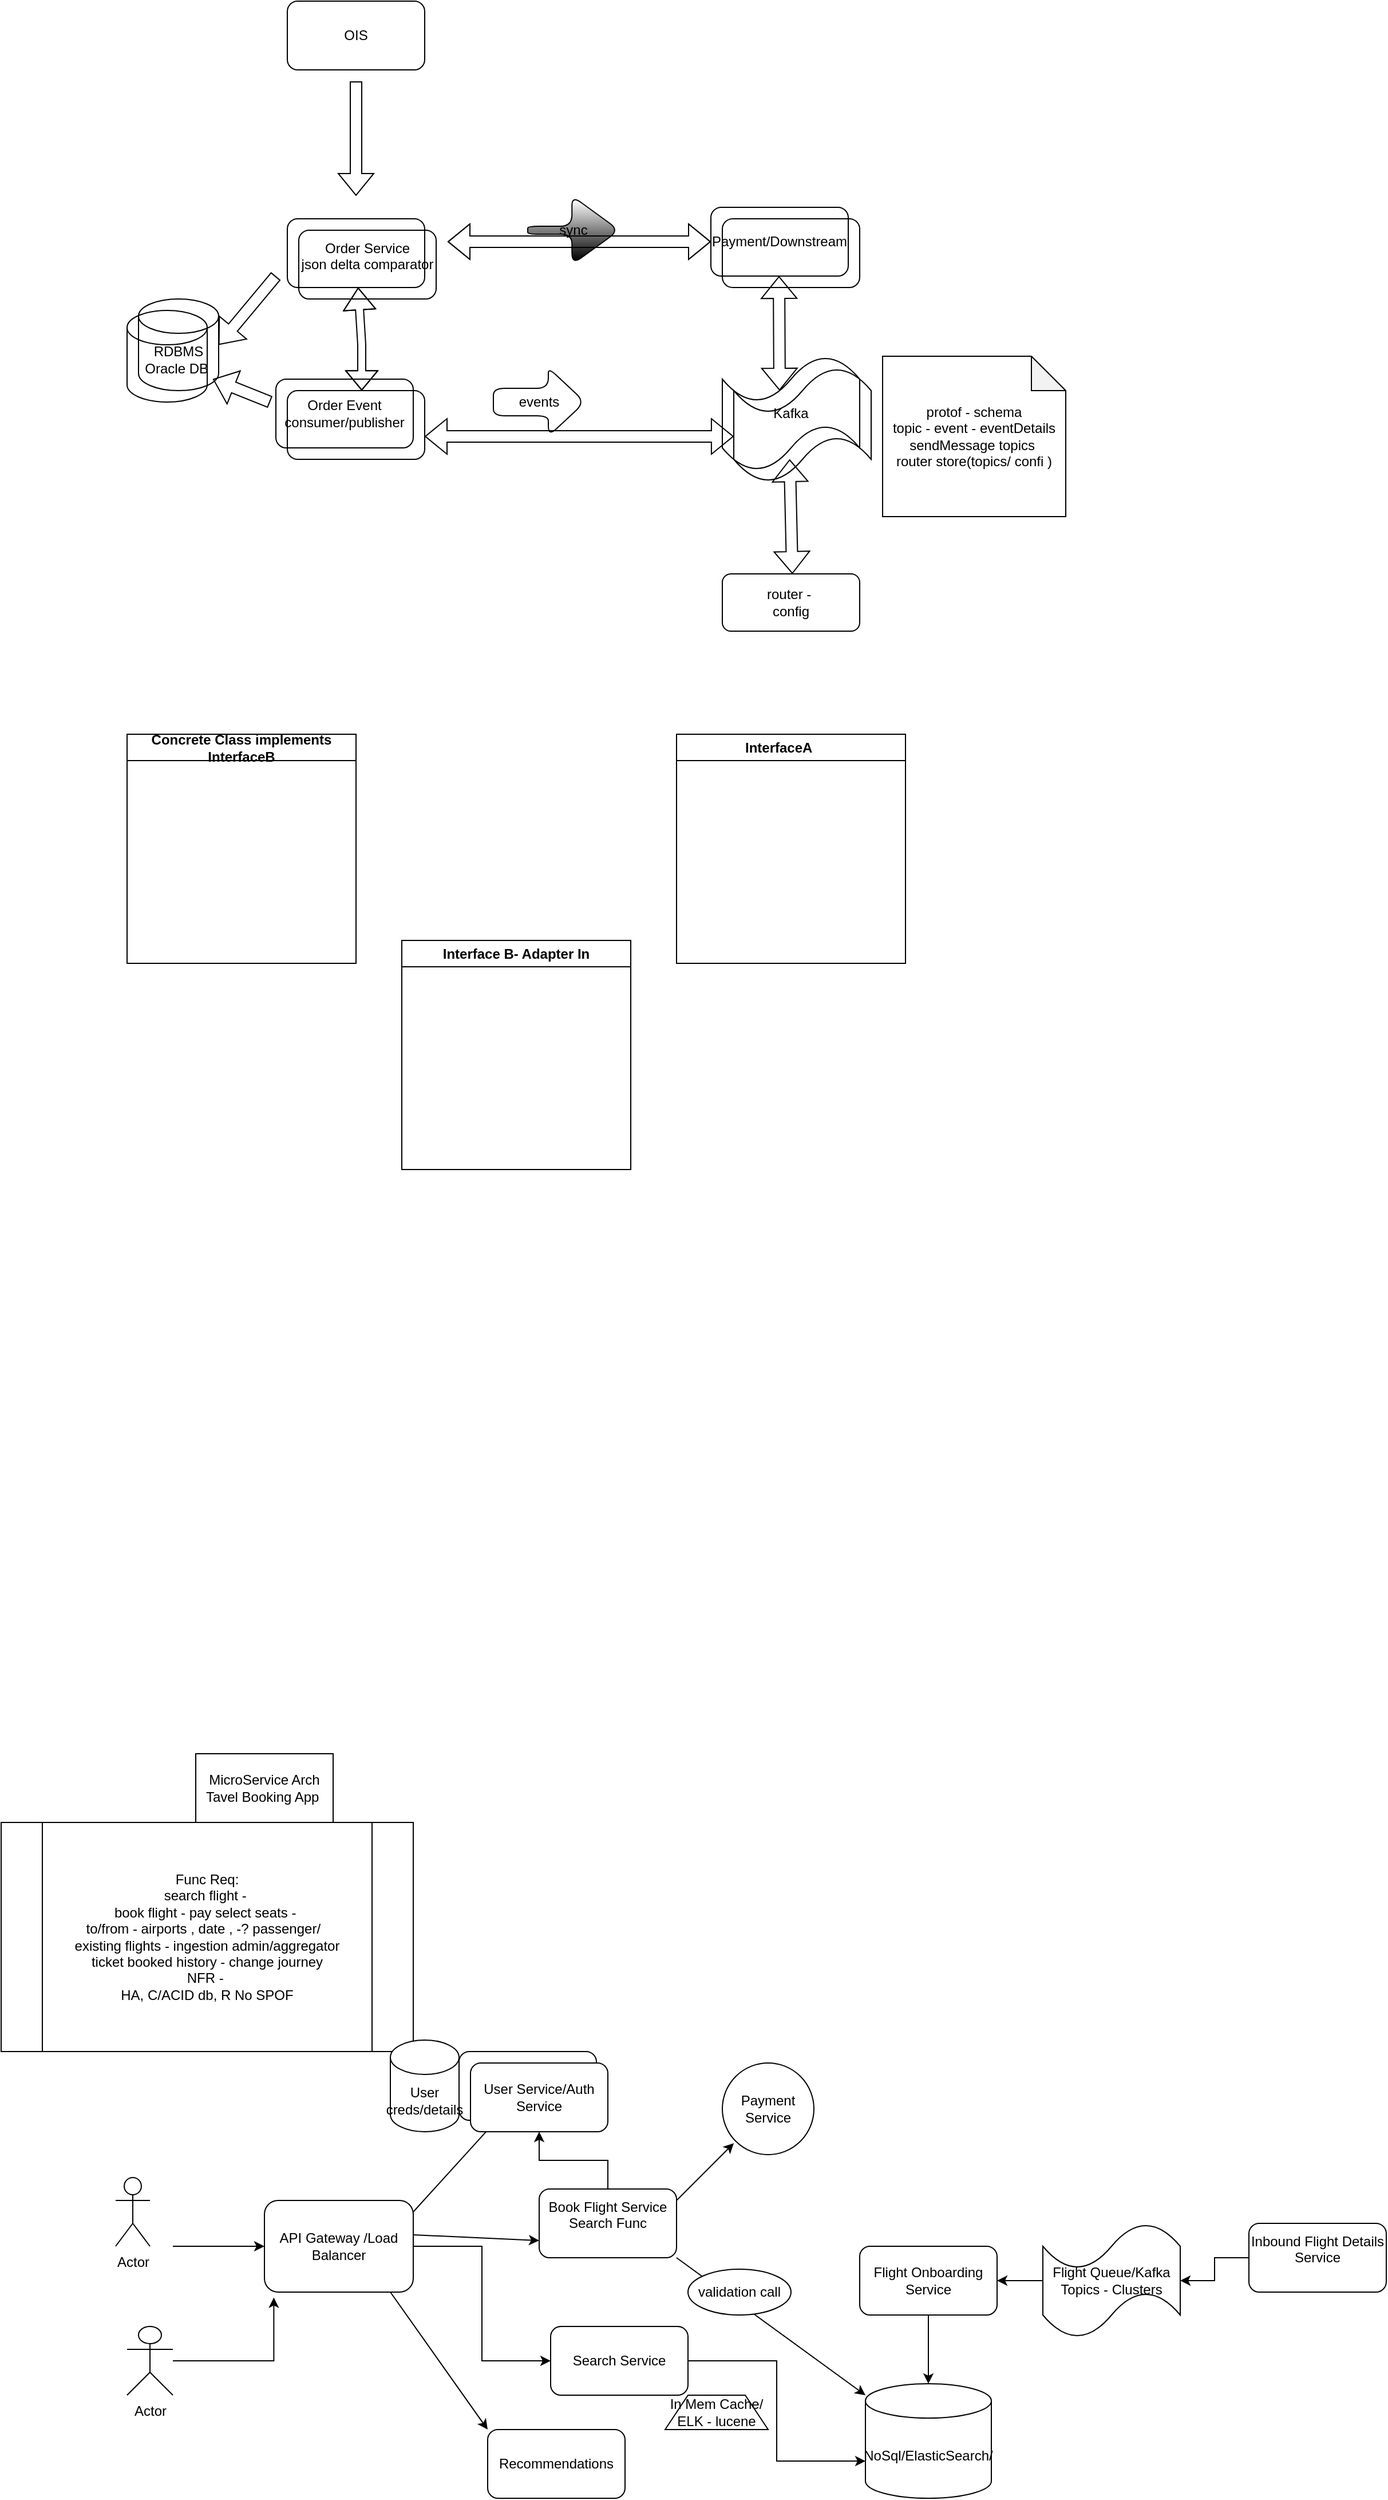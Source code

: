 <mxfile version="24.4.0" type="device">
  <diagram name="Page-1" id="xFu32hCcl2DCEVELUWvM">
    <mxGraphModel dx="2189" dy="1667" grid="1" gridSize="10" guides="1" tooltips="1" connect="1" arrows="1" fold="1" page="1" pageScale="1" pageWidth="850" pageHeight="1100" math="0" shadow="0">
      <root>
        <mxCell id="0" />
        <mxCell id="1" parent="0" />
        <mxCell id="KYUgdhLQtjPnYYOKLARj-1" value="Order Service&lt;div&gt;json delta comparator&lt;/div&gt;&lt;div&gt;&lt;br&gt;&lt;/div&gt;" style="rounded=1;whiteSpace=wrap;html=1;" parent="1" vertex="1">
          <mxGeometry x="140" y="180" width="120" height="60" as="geometry" />
        </mxCell>
        <mxCell id="KYUgdhLQtjPnYYOKLARj-2" value="Order Event&lt;div&gt;consumer/publisher&lt;/div&gt;" style="rounded=1;whiteSpace=wrap;html=1;" parent="1" vertex="1">
          <mxGeometry x="120" y="310" width="120" height="60" as="geometry" />
        </mxCell>
        <mxCell id="KYUgdhLQtjPnYYOKLARj-3" value="sync" style="shape=singleArrow;whiteSpace=wrap;html=1;arrowWidth=0.118;arrowSize=0.517;rounded=1;fillColor=default;gradientColor=default;" parent="1" vertex="1">
          <mxGeometry x="340" y="150" width="80" height="60" as="geometry" />
        </mxCell>
        <mxCell id="KYUgdhLQtjPnYYOKLARj-5" value="Payment/Downstream" style="whiteSpace=wrap;html=1;rounded=1;" parent="1" vertex="1">
          <mxGeometry x="500" y="160" width="120" height="60" as="geometry" />
        </mxCell>
        <mxCell id="KYUgdhLQtjPnYYOKLARj-8" value="events" style="shape=singleArrow;whiteSpace=wrap;html=1;arrowWidth=0.4;arrowSize=0.4;rounded=1;" parent="1" vertex="1">
          <mxGeometry x="310" y="300" width="80" height="60" as="geometry" />
        </mxCell>
        <mxCell id="KYUgdhLQtjPnYYOKLARj-12" value="Kafka" style="shape=tape;whiteSpace=wrap;html=1;" parent="1" vertex="1">
          <mxGeometry x="510" y="290" width="120" height="100" as="geometry" />
        </mxCell>
        <mxCell id="KYUgdhLQtjPnYYOKLARj-15" value="" style="shape=flexArrow;endArrow=classic;html=1;rounded=0;" parent="1" edge="1">
          <mxGeometry width="50" height="50" relative="1" as="geometry">
            <mxPoint x="190" y="50" as="sourcePoint" />
            <mxPoint x="190" y="150" as="targetPoint" />
          </mxGeometry>
        </mxCell>
        <mxCell id="KYUgdhLQtjPnYYOKLARj-17" value="protof - schema&lt;div&gt;topic - event - eventDetails&lt;/div&gt;&lt;div&gt;sendMessage topics&amp;nbsp;&lt;/div&gt;&lt;div&gt;router store(topics/ confi )&lt;/div&gt;" style="shape=note;whiteSpace=wrap;html=1;backgroundOutline=1;darkOpacity=0.05;" parent="1" vertex="1">
          <mxGeometry x="650" y="290" width="160" height="140" as="geometry" />
        </mxCell>
        <mxCell id="KYUgdhLQtjPnYYOKLARj-18" value="router -&amp;nbsp;&lt;div&gt;config&lt;/div&gt;" style="rounded=1;whiteSpace=wrap;html=1;" parent="1" vertex="1">
          <mxGeometry x="510" y="480" width="120" height="50" as="geometry" />
        </mxCell>
        <mxCell id="KYUgdhLQtjPnYYOKLARj-24" value="" style="rounded=1;whiteSpace=wrap;html=1;fillColor=none;" parent="1" vertex="1">
          <mxGeometry x="130" y="320" width="120" height="60" as="geometry" />
        </mxCell>
        <mxCell id="KYUgdhLQtjPnYYOKLARj-25" value="" style="rounded=1;whiteSpace=wrap;html=1;fillColor=none;" parent="1" vertex="1">
          <mxGeometry x="130" y="170" width="120" height="60" as="geometry" />
        </mxCell>
        <mxCell id="KYUgdhLQtjPnYYOKLARj-26" value="" style="shape=flexArrow;endArrow=classic;startArrow=classic;html=1;rounded=0;exitX=1;exitY=0.5;exitDx=0;exitDy=0;fillColor=none;strokeColor=default;shadow=0;" parent="1" edge="1">
          <mxGeometry width="100" height="100" relative="1" as="geometry">
            <mxPoint x="270" y="190" as="sourcePoint" />
            <mxPoint x="500" y="190" as="targetPoint" />
            <Array as="points">
              <mxPoint x="340" y="190" />
              <mxPoint x="360" y="190" />
            </Array>
          </mxGeometry>
        </mxCell>
        <mxCell id="KYUgdhLQtjPnYYOKLARj-29" value="RDBMS Oracle DB&amp;nbsp;" style="shape=cylinder3;whiteSpace=wrap;html=1;boundedLbl=1;backgroundOutline=1;size=15;" parent="1" vertex="1">
          <mxGeometry y="240" width="70" height="80" as="geometry" />
        </mxCell>
        <mxCell id="KYUgdhLQtjPnYYOKLARj-32" value="" style="shape=flexArrow;endArrow=classic;html=1;rounded=0;" parent="1" edge="1">
          <mxGeometry width="50" height="50" relative="1" as="geometry">
            <mxPoint x="120" y="220" as="sourcePoint" />
            <mxPoint x="70" y="280" as="targetPoint" />
          </mxGeometry>
        </mxCell>
        <mxCell id="KYUgdhLQtjPnYYOKLARj-33" value="" style="shape=flexArrow;endArrow=classic;startArrow=classic;html=1;rounded=0;width=7;startSize=5.29;" parent="1" target="KYUgdhLQtjPnYYOKLARj-25" edge="1">
          <mxGeometry width="100" height="100" relative="1" as="geometry">
            <mxPoint x="195" y="320" as="sourcePoint" />
            <mxPoint x="185" y="240" as="targetPoint" />
            <Array as="points">
              <mxPoint x="195" y="280" />
            </Array>
          </mxGeometry>
        </mxCell>
        <mxCell id="KYUgdhLQtjPnYYOKLARj-34" value="" style="shape=flexArrow;endArrow=classic;html=1;rounded=0;" parent="1" edge="1">
          <mxGeometry width="50" height="50" relative="1" as="geometry">
            <mxPoint x="115" y="330" as="sourcePoint" />
            <mxPoint x="65" y="310" as="targetPoint" />
          </mxGeometry>
        </mxCell>
        <mxCell id="KYUgdhLQtjPnYYOKLARj-35" value="" style="shape=cylinder3;whiteSpace=wrap;html=1;boundedLbl=1;backgroundOutline=1;size=15;fillColor=none;" parent="1" vertex="1">
          <mxGeometry x="-10" y="250" width="70" height="80" as="geometry" />
        </mxCell>
        <mxCell id="KYUgdhLQtjPnYYOKLARj-36" value="" style="shape=flexArrow;endArrow=classic;startArrow=classic;html=1;rounded=0;entryX=0.083;entryY=0.7;entryDx=0;entryDy=0;entryPerimeter=0;" parent="1" target="KYUgdhLQtjPnYYOKLARj-12" edge="1">
          <mxGeometry width="100" height="100" relative="1" as="geometry">
            <mxPoint x="250" y="360" as="sourcePoint" />
            <mxPoint x="350" y="260" as="targetPoint" />
          </mxGeometry>
        </mxCell>
        <mxCell id="KYUgdhLQtjPnYYOKLARj-40" value="" style="shape=flexArrow;endArrow=classic;startArrow=classic;html=1;rounded=0;" parent="1" edge="1">
          <mxGeometry width="100" height="100" relative="1" as="geometry">
            <mxPoint x="560" y="320" as="sourcePoint" />
            <mxPoint x="559.5" y="220" as="targetPoint" />
          </mxGeometry>
        </mxCell>
        <mxCell id="KYUgdhLQtjPnYYOKLARj-41" value="" style="shape=flexArrow;endArrow=classic;startArrow=classic;html=1;rounded=0;" parent="1" edge="1">
          <mxGeometry width="100" height="100" relative="1" as="geometry">
            <mxPoint x="571.17" y="480" as="sourcePoint" />
            <mxPoint x="568.83" y="380" as="targetPoint" />
          </mxGeometry>
        </mxCell>
        <mxCell id="KYUgdhLQtjPnYYOKLARj-44" value="" style="rounded=1;whiteSpace=wrap;html=1;fillColor=none;" parent="1" vertex="1">
          <mxGeometry x="510" y="170" width="120" height="60" as="geometry" />
        </mxCell>
        <mxCell id="KYUgdhLQtjPnYYOKLARj-45" value="" style="shape=tape;whiteSpace=wrap;html=1;fillColor=none;" parent="1" vertex="1">
          <mxGeometry x="520" y="300" width="120" height="100" as="geometry" />
        </mxCell>
        <mxCell id="vKfcOLvOulnRr6Iw82Jc-1" value="OIS" style="rounded=1;whiteSpace=wrap;html=1;" parent="1" vertex="1">
          <mxGeometry x="130" y="-20" width="120" height="60" as="geometry" />
        </mxCell>
        <mxCell id="vKfcOLvOulnRr6Iw82Jc-2" value="InterfaceA&lt;span style=&quot;white-space: pre;&quot;&gt;&#x9;&lt;/span&gt;" style="swimlane;whiteSpace=wrap;html=1;" parent="1" vertex="1">
          <mxGeometry x="470" y="620" width="200" height="200" as="geometry" />
        </mxCell>
        <mxCell id="vKfcOLvOulnRr6Iw82Jc-3" value="Interface B- Adapter In" style="swimlane;whiteSpace=wrap;html=1;" parent="1" vertex="1">
          <mxGeometry x="230" y="800" width="200" height="200" as="geometry" />
        </mxCell>
        <mxCell id="vKfcOLvOulnRr6Iw82Jc-4" value="Concrete Class implements InterfaceB" style="swimlane;whiteSpace=wrap;html=1;" parent="1" vertex="1">
          <mxGeometry x="-10" y="620" width="200" height="200" as="geometry" />
        </mxCell>
        <mxCell id="gdyhnk9zyS-6wHo6G5rQ-2" value="MicroService Arch Tavel Booking App&amp;nbsp;" style="whiteSpace=wrap;html=1;" vertex="1" parent="1">
          <mxGeometry x="50" y="1510" width="120" height="60" as="geometry" />
        </mxCell>
        <mxCell id="gdyhnk9zyS-6wHo6G5rQ-3" value="Func Req:&lt;div&gt;search flight -&amp;nbsp;&lt;br&gt;book flight - pay select seats -&amp;nbsp;&lt;div&gt;to/from - airports , date , -? passenger/&amp;nbsp;&amp;nbsp;&lt;/div&gt;&lt;div&gt;existing flights - ingestion admin/aggregator&lt;/div&gt;&lt;div&gt;ticket booked history - change journey&lt;/div&gt;&lt;div&gt;NFR -&amp;nbsp;&lt;br&gt;HA, C/ACID db, R No SPOF&lt;/div&gt;&lt;/div&gt;" style="shape=process;whiteSpace=wrap;html=1;backgroundOutline=1;" vertex="1" parent="1">
          <mxGeometry x="-120" y="1570" width="360" height="200" as="geometry" />
        </mxCell>
        <mxCell id="gdyhnk9zyS-6wHo6G5rQ-4" value="Actor" style="shape=umlActor;verticalLabelPosition=bottom;verticalAlign=top;html=1;outlineConnect=0;" vertex="1" parent="1">
          <mxGeometry x="-20" y="1880" width="30" height="60" as="geometry" />
        </mxCell>
        <mxCell id="gdyhnk9zyS-6wHo6G5rQ-6" value="" style="endArrow=classic;html=1;rounded=0;" edge="1" parent="1">
          <mxGeometry width="50" height="50" relative="1" as="geometry">
            <mxPoint x="30" y="1940" as="sourcePoint" />
            <mxPoint x="110" y="1940" as="targetPoint" />
          </mxGeometry>
        </mxCell>
        <mxCell id="gdyhnk9zyS-6wHo6G5rQ-40" value="" style="edgeStyle=orthogonalEdgeStyle;rounded=0;orthogonalLoop=1;jettySize=auto;html=1;entryX=0;entryY=0.5;entryDx=0;entryDy=0;" edge="1" parent="1" source="gdyhnk9zyS-6wHo6G5rQ-7" target="gdyhnk9zyS-6wHo6G5rQ-39">
          <mxGeometry relative="1" as="geometry" />
        </mxCell>
        <mxCell id="gdyhnk9zyS-6wHo6G5rQ-7" value="API Gateway /Load Balancer" style="rounded=1;whiteSpace=wrap;html=1;" vertex="1" parent="1">
          <mxGeometry x="110" y="1900" width="130" height="80" as="geometry" />
        </mxCell>
        <mxCell id="gdyhnk9zyS-6wHo6G5rQ-10" value="" style="edgeStyle=orthogonalEdgeStyle;rounded=0;orthogonalLoop=1;jettySize=auto;html=1;entryX=0.063;entryY=1.059;entryDx=0;entryDy=0;entryPerimeter=0;" edge="1" parent="1" source="gdyhnk9zyS-6wHo6G5rQ-8" target="gdyhnk9zyS-6wHo6G5rQ-7">
          <mxGeometry relative="1" as="geometry">
            <mxPoint x="80" y="2000" as="targetPoint" />
          </mxGeometry>
        </mxCell>
        <mxCell id="gdyhnk9zyS-6wHo6G5rQ-8" value="Actor" style="shape=umlActor;verticalLabelPosition=bottom;verticalAlign=top;html=1;outlineConnect=0;" vertex="1" parent="1">
          <mxGeometry x="-10" y="2010" width="40" height="60" as="geometry" />
        </mxCell>
        <mxCell id="gdyhnk9zyS-6wHo6G5rQ-11" value="" style="endArrow=classic;html=1;rounded=0;" edge="1" parent="1" target="gdyhnk9zyS-6wHo6G5rQ-12">
          <mxGeometry width="50" height="50" relative="1" as="geometry">
            <mxPoint x="240" y="1910" as="sourcePoint" />
            <mxPoint x="290" y="1860" as="targetPoint" />
          </mxGeometry>
        </mxCell>
        <mxCell id="gdyhnk9zyS-6wHo6G5rQ-12" value="" style="rounded=1;whiteSpace=wrap;html=1;" vertex="1" parent="1">
          <mxGeometry x="280" y="1770" width="120" height="60" as="geometry" />
        </mxCell>
        <mxCell id="gdyhnk9zyS-6wHo6G5rQ-13" value="User Service/Auth Service" style="rounded=1;whiteSpace=wrap;html=1;" vertex="1" parent="1">
          <mxGeometry x="290" y="1780" width="120" height="60" as="geometry" />
        </mxCell>
        <mxCell id="gdyhnk9zyS-6wHo6G5rQ-37" value="" style="edgeStyle=orthogonalEdgeStyle;rounded=0;orthogonalLoop=1;jettySize=auto;html=1;" edge="1" parent="1" source="gdyhnk9zyS-6wHo6G5rQ-14" target="gdyhnk9zyS-6wHo6G5rQ-13">
          <mxGeometry relative="1" as="geometry" />
        </mxCell>
        <mxCell id="gdyhnk9zyS-6wHo6G5rQ-14" value="Book Flight Service&lt;br&gt;Search Func&lt;div&gt;&amp;nbsp;&lt;/div&gt;" style="rounded=1;whiteSpace=wrap;html=1;" vertex="1" parent="1">
          <mxGeometry x="350" y="1890" width="120" height="60" as="geometry" />
        </mxCell>
        <mxCell id="gdyhnk9zyS-6wHo6G5rQ-15" value="" style="endArrow=classic;html=1;rounded=0;entryX=0;entryY=0.75;entryDx=0;entryDy=0;" edge="1" parent="1">
          <mxGeometry width="50" height="50" relative="1" as="geometry">
            <mxPoint x="240" y="1930" as="sourcePoint" />
            <mxPoint x="350" y="1935" as="targetPoint" />
          </mxGeometry>
        </mxCell>
        <mxCell id="gdyhnk9zyS-6wHo6G5rQ-19" value="" style="edgeStyle=orthogonalEdgeStyle;rounded=0;orthogonalLoop=1;jettySize=auto;html=1;" edge="1" parent="1" source="gdyhnk9zyS-6wHo6G5rQ-16" target="gdyhnk9zyS-6wHo6G5rQ-17">
          <mxGeometry relative="1" as="geometry" />
        </mxCell>
        <mxCell id="gdyhnk9zyS-6wHo6G5rQ-16" value="Inbound Flight Details Service&lt;div&gt;&lt;br&gt;&lt;/div&gt;" style="rounded=1;whiteSpace=wrap;html=1;" vertex="1" parent="1">
          <mxGeometry x="970" y="1920" width="120" height="60" as="geometry" />
        </mxCell>
        <mxCell id="gdyhnk9zyS-6wHo6G5rQ-23" value="" style="edgeStyle=orthogonalEdgeStyle;rounded=0;orthogonalLoop=1;jettySize=auto;html=1;" edge="1" parent="1" source="gdyhnk9zyS-6wHo6G5rQ-17" target="gdyhnk9zyS-6wHo6G5rQ-22">
          <mxGeometry relative="1" as="geometry" />
        </mxCell>
        <mxCell id="gdyhnk9zyS-6wHo6G5rQ-17" value="Flight Queue/Kafka Topics - Clusters" style="shape=tape;whiteSpace=wrap;html=1;" vertex="1" parent="1">
          <mxGeometry x="790" y="1920" width="120" height="100" as="geometry" />
        </mxCell>
        <mxCell id="gdyhnk9zyS-6wHo6G5rQ-20" value="" style="endArrow=classic;html=1;rounded=0;exitX=1;exitY=1;exitDx=0;exitDy=0;" edge="1" parent="1" source="gdyhnk9zyS-6wHo6G5rQ-14" target="gdyhnk9zyS-6wHo6G5rQ-21">
          <mxGeometry width="50" height="50" relative="1" as="geometry">
            <mxPoint x="430" y="1920" as="sourcePoint" />
            <mxPoint x="480" y="1870" as="targetPoint" />
          </mxGeometry>
        </mxCell>
        <mxCell id="gdyhnk9zyS-6wHo6G5rQ-21" value="NoSql/ElasticSearch/" style="shape=cylinder3;whiteSpace=wrap;html=1;boundedLbl=1;backgroundOutline=1;size=15;" vertex="1" parent="1">
          <mxGeometry x="635" y="2060" width="110" height="100" as="geometry" />
        </mxCell>
        <mxCell id="gdyhnk9zyS-6wHo6G5rQ-24" value="" style="edgeStyle=orthogonalEdgeStyle;rounded=0;orthogonalLoop=1;jettySize=auto;html=1;" edge="1" parent="1" source="gdyhnk9zyS-6wHo6G5rQ-22" target="gdyhnk9zyS-6wHo6G5rQ-21">
          <mxGeometry relative="1" as="geometry" />
        </mxCell>
        <mxCell id="gdyhnk9zyS-6wHo6G5rQ-22" value="Flight Onboarding Service" style="rounded=1;whiteSpace=wrap;html=1;" vertex="1" parent="1">
          <mxGeometry x="630" y="1940" width="120" height="60" as="geometry" />
        </mxCell>
        <mxCell id="gdyhnk9zyS-6wHo6G5rQ-28" value="User creds/details" style="shape=cylinder3;whiteSpace=wrap;html=1;boundedLbl=1;backgroundOutline=1;size=15;" vertex="1" parent="1">
          <mxGeometry x="220" y="1760" width="60" height="80" as="geometry" />
        </mxCell>
        <mxCell id="gdyhnk9zyS-6wHo6G5rQ-29" value="" style="endArrow=classic;html=1;rounded=0;entryX=0;entryY=0;entryDx=0;entryDy=0;" edge="1" parent="1" target="gdyhnk9zyS-6wHo6G5rQ-30">
          <mxGeometry width="50" height="50" relative="1" as="geometry">
            <mxPoint x="220" y="1980" as="sourcePoint" />
            <mxPoint x="320" y="2030" as="targetPoint" />
          </mxGeometry>
        </mxCell>
        <mxCell id="gdyhnk9zyS-6wHo6G5rQ-30" value="Recommendations" style="rounded=1;whiteSpace=wrap;html=1;" vertex="1" parent="1">
          <mxGeometry x="305" y="2100" width="120" height="60" as="geometry" />
        </mxCell>
        <mxCell id="gdyhnk9zyS-6wHo6G5rQ-34" value="Payment Service" style="ellipse;whiteSpace=wrap;html=1;rounded=1;" vertex="1" parent="1">
          <mxGeometry x="510" y="1780" width="80" height="80" as="geometry" />
        </mxCell>
        <mxCell id="gdyhnk9zyS-6wHo6G5rQ-42" value="" style="edgeStyle=orthogonalEdgeStyle;rounded=0;orthogonalLoop=1;jettySize=auto;html=1;entryX=0;entryY=0;entryDx=0;entryDy=67.5;entryPerimeter=0;" edge="1" parent="1" source="gdyhnk9zyS-6wHo6G5rQ-39" target="gdyhnk9zyS-6wHo6G5rQ-21">
          <mxGeometry relative="1" as="geometry">
            <mxPoint x="610" y="2100" as="targetPoint" />
          </mxGeometry>
        </mxCell>
        <mxCell id="gdyhnk9zyS-6wHo6G5rQ-39" value="Search Service" style="rounded=1;whiteSpace=wrap;html=1;" vertex="1" parent="1">
          <mxGeometry x="360" y="2010" width="120" height="60" as="geometry" />
        </mxCell>
        <mxCell id="gdyhnk9zyS-6wHo6G5rQ-43" value="" style="endArrow=classic;html=1;rounded=0;" edge="1" parent="1">
          <mxGeometry width="50" height="50" relative="1" as="geometry">
            <mxPoint x="470" y="1900" as="sourcePoint" />
            <mxPoint x="520" y="1850" as="targetPoint" />
          </mxGeometry>
        </mxCell>
        <mxCell id="gdyhnk9zyS-6wHo6G5rQ-46" value="In Mem Cache/ ELK - lucene" style="shape=trapezoid;perimeter=trapezoidPerimeter;whiteSpace=wrap;html=1;fixedSize=1;" vertex="1" parent="1">
          <mxGeometry x="460" y="2070" width="90" height="30" as="geometry" />
        </mxCell>
        <mxCell id="gdyhnk9zyS-6wHo6G5rQ-50" value="validation call" style="ellipse;whiteSpace=wrap;html=1;" vertex="1" parent="1">
          <mxGeometry x="480" y="1960" width="90" height="40" as="geometry" />
        </mxCell>
      </root>
    </mxGraphModel>
  </diagram>
</mxfile>
